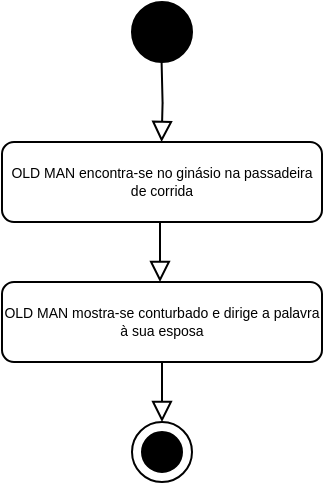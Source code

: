 <mxfile version="21.7.5" type="device">
  <diagram name="Page-1" id="bc-uX0y32KQ8zaYAdaYS">
    <mxGraphModel dx="961" dy="523" grid="1" gridSize="10" guides="1" tooltips="1" connect="1" arrows="1" fold="1" page="1" pageScale="1" pageWidth="850" pageHeight="1100" math="0" shadow="0">
      <root>
        <mxCell id="0" />
        <mxCell id="1" parent="0" />
        <mxCell id="8O714Xemw6wPxSKKtkrp-1" value="" style="ellipse;whiteSpace=wrap;html=1;aspect=fixed;fontSize=7;fillColor=#000000;" vertex="1" parent="1">
          <mxGeometry x="410" y="20" width="30" height="30" as="geometry" />
        </mxCell>
        <mxCell id="8O714Xemw6wPxSKKtkrp-2" value="" style="rounded=0;html=1;jettySize=auto;orthogonalLoop=1;fontSize=7;endArrow=block;endFill=0;endSize=8;strokeWidth=1;shadow=0;labelBackgroundColor=none;edgeStyle=orthogonalEdgeStyle;" edge="1" parent="1">
          <mxGeometry y="20" relative="1" as="geometry">
            <mxPoint as="offset" />
            <mxPoint x="424.8" y="50" as="sourcePoint" />
            <mxPoint x="424.8" y="90" as="targetPoint" />
          </mxGeometry>
        </mxCell>
        <mxCell id="8O714Xemw6wPxSKKtkrp-3" value="OLD MAN encontra-se no ginásio na passadeira de corrida" style="rounded=1;whiteSpace=wrap;html=1;fontSize=7;glass=0;strokeWidth=1;shadow=0;" vertex="1" parent="1">
          <mxGeometry x="345" y="90" width="160" height="40" as="geometry" />
        </mxCell>
        <mxCell id="8O714Xemw6wPxSKKtkrp-4" value="OLD MAN mostra-se conturbado e dirige a palavra à sua esposa" style="rounded=1;whiteSpace=wrap;html=1;fontSize=7;glass=0;strokeWidth=1;shadow=0;" vertex="1" parent="1">
          <mxGeometry x="345" y="160" width="160" height="40" as="geometry" />
        </mxCell>
        <mxCell id="8O714Xemw6wPxSKKtkrp-5" value="" style="ellipse;whiteSpace=wrap;html=1;aspect=fixed;fontSize=7;" vertex="1" parent="1">
          <mxGeometry x="410" y="230" width="30" height="30" as="geometry" />
        </mxCell>
        <mxCell id="8O714Xemw6wPxSKKtkrp-6" value="" style="ellipse;whiteSpace=wrap;html=1;aspect=fixed;fontSize=7;fillColor=#000000;" vertex="1" parent="1">
          <mxGeometry x="415" y="235" width="20" height="20" as="geometry" />
        </mxCell>
        <mxCell id="8O714Xemw6wPxSKKtkrp-7" value="" style="rounded=0;html=1;jettySize=auto;orthogonalLoop=1;fontSize=7;endArrow=block;endFill=0;endSize=8;strokeWidth=1;shadow=0;labelBackgroundColor=none;edgeStyle=orthogonalEdgeStyle;exitX=0.5;exitY=1;exitDx=0;exitDy=0;" edge="1" parent="1">
          <mxGeometry y="20" relative="1" as="geometry">
            <mxPoint as="offset" />
            <mxPoint x="424.0" y="130" as="sourcePoint" />
            <mxPoint x="424.0" y="160" as="targetPoint" />
          </mxGeometry>
        </mxCell>
        <mxCell id="8O714Xemw6wPxSKKtkrp-8" value="" style="rounded=0;html=1;jettySize=auto;orthogonalLoop=1;fontSize=7;endArrow=block;endFill=0;endSize=8;strokeWidth=1;shadow=0;labelBackgroundColor=none;edgeStyle=orthogonalEdgeStyle;exitX=0.5;exitY=1;exitDx=0;exitDy=0;" edge="1" parent="1">
          <mxGeometry y="20" relative="1" as="geometry">
            <mxPoint as="offset" />
            <mxPoint x="425.0" y="200" as="sourcePoint" />
            <mxPoint x="425.0" y="230" as="targetPoint" />
          </mxGeometry>
        </mxCell>
      </root>
    </mxGraphModel>
  </diagram>
</mxfile>
